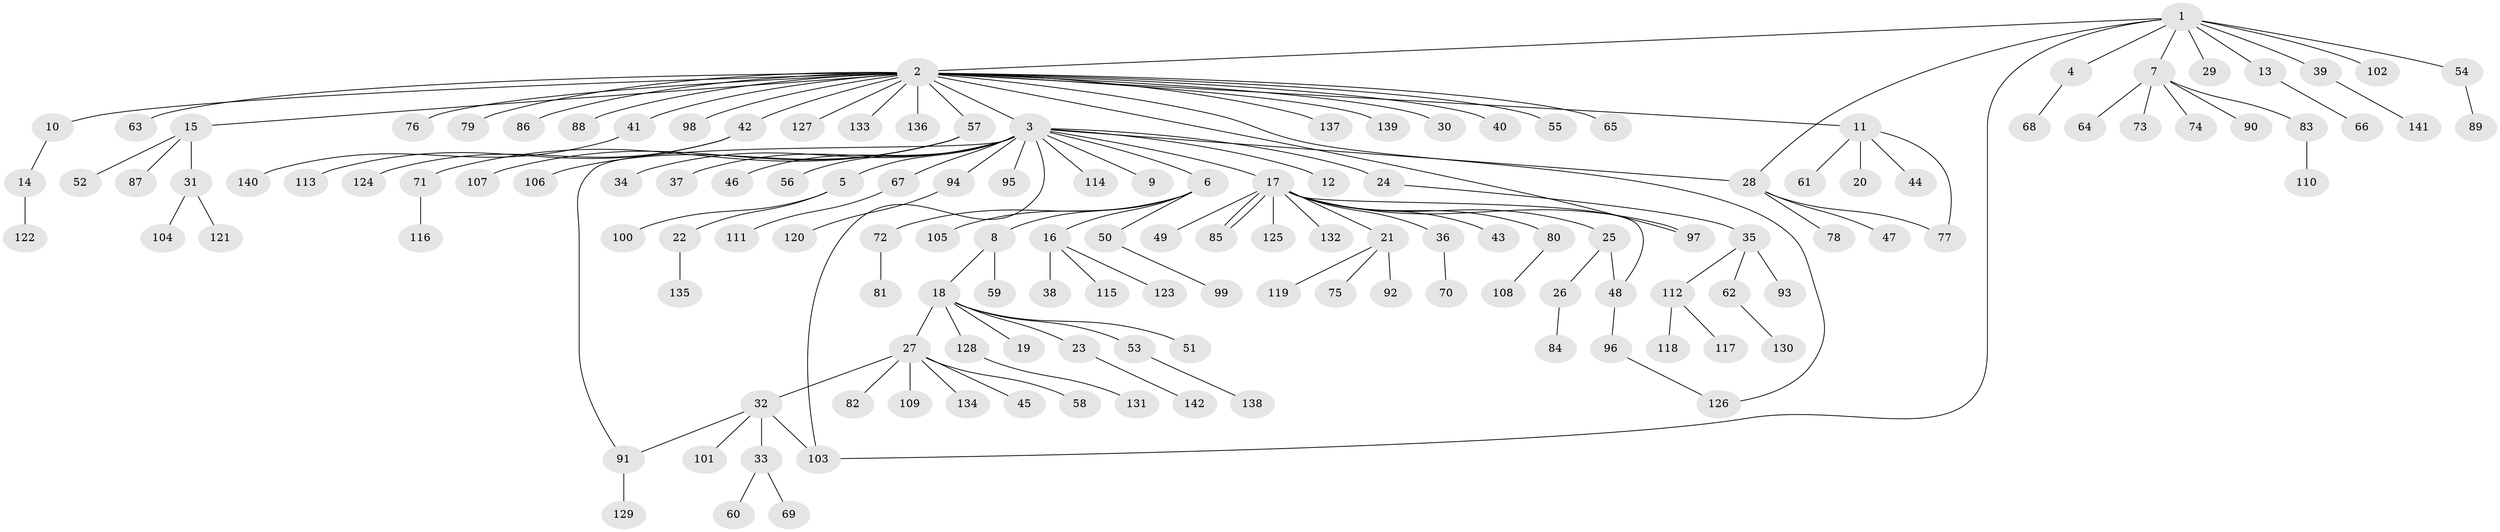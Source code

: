 // Generated by graph-tools (version 1.1) at 2025/47/03/09/25 04:47:04]
// undirected, 142 vertices, 150 edges
graph export_dot {
graph [start="1"]
  node [color=gray90,style=filled];
  1;
  2;
  3;
  4;
  5;
  6;
  7;
  8;
  9;
  10;
  11;
  12;
  13;
  14;
  15;
  16;
  17;
  18;
  19;
  20;
  21;
  22;
  23;
  24;
  25;
  26;
  27;
  28;
  29;
  30;
  31;
  32;
  33;
  34;
  35;
  36;
  37;
  38;
  39;
  40;
  41;
  42;
  43;
  44;
  45;
  46;
  47;
  48;
  49;
  50;
  51;
  52;
  53;
  54;
  55;
  56;
  57;
  58;
  59;
  60;
  61;
  62;
  63;
  64;
  65;
  66;
  67;
  68;
  69;
  70;
  71;
  72;
  73;
  74;
  75;
  76;
  77;
  78;
  79;
  80;
  81;
  82;
  83;
  84;
  85;
  86;
  87;
  88;
  89;
  90;
  91;
  92;
  93;
  94;
  95;
  96;
  97;
  98;
  99;
  100;
  101;
  102;
  103;
  104;
  105;
  106;
  107;
  108;
  109;
  110;
  111;
  112;
  113;
  114;
  115;
  116;
  117;
  118;
  119;
  120;
  121;
  122;
  123;
  124;
  125;
  126;
  127;
  128;
  129;
  130;
  131;
  132;
  133;
  134;
  135;
  136;
  137;
  138;
  139;
  140;
  141;
  142;
  1 -- 2;
  1 -- 4;
  1 -- 7;
  1 -- 13;
  1 -- 28;
  1 -- 29;
  1 -- 39;
  1 -- 54;
  1 -- 102;
  1 -- 103;
  2 -- 3;
  2 -- 10;
  2 -- 11;
  2 -- 15;
  2 -- 30;
  2 -- 40;
  2 -- 41;
  2 -- 42;
  2 -- 55;
  2 -- 57;
  2 -- 63;
  2 -- 65;
  2 -- 76;
  2 -- 79;
  2 -- 86;
  2 -- 88;
  2 -- 97;
  2 -- 98;
  2 -- 126;
  2 -- 127;
  2 -- 133;
  2 -- 136;
  2 -- 137;
  2 -- 139;
  3 -- 5;
  3 -- 6;
  3 -- 9;
  3 -- 12;
  3 -- 17;
  3 -- 24;
  3 -- 28;
  3 -- 34;
  3 -- 37;
  3 -- 46;
  3 -- 56;
  3 -- 67;
  3 -- 91;
  3 -- 94;
  3 -- 95;
  3 -- 103;
  3 -- 114;
  4 -- 68;
  5 -- 22;
  5 -- 100;
  6 -- 8;
  6 -- 16;
  6 -- 50;
  6 -- 72;
  6 -- 105;
  7 -- 64;
  7 -- 73;
  7 -- 74;
  7 -- 83;
  7 -- 90;
  8 -- 18;
  8 -- 59;
  10 -- 14;
  11 -- 20;
  11 -- 44;
  11 -- 61;
  11 -- 77;
  13 -- 66;
  14 -- 122;
  15 -- 31;
  15 -- 52;
  15 -- 87;
  16 -- 38;
  16 -- 115;
  16 -- 123;
  17 -- 21;
  17 -- 25;
  17 -- 36;
  17 -- 43;
  17 -- 48;
  17 -- 49;
  17 -- 80;
  17 -- 85;
  17 -- 85;
  17 -- 97;
  17 -- 125;
  17 -- 132;
  18 -- 19;
  18 -- 23;
  18 -- 27;
  18 -- 51;
  18 -- 53;
  18 -- 128;
  21 -- 75;
  21 -- 92;
  21 -- 119;
  22 -- 135;
  23 -- 142;
  24 -- 35;
  25 -- 26;
  25 -- 48;
  26 -- 84;
  27 -- 32;
  27 -- 45;
  27 -- 58;
  27 -- 82;
  27 -- 109;
  27 -- 134;
  28 -- 47;
  28 -- 77;
  28 -- 78;
  31 -- 104;
  31 -- 121;
  32 -- 33;
  32 -- 91;
  32 -- 101;
  32 -- 103;
  33 -- 60;
  33 -- 69;
  35 -- 62;
  35 -- 93;
  35 -- 112;
  36 -- 70;
  39 -- 141;
  41 -- 140;
  42 -- 113;
  42 -- 124;
  48 -- 96;
  50 -- 99;
  53 -- 138;
  54 -- 89;
  57 -- 71;
  57 -- 106;
  57 -- 107;
  62 -- 130;
  67 -- 111;
  71 -- 116;
  72 -- 81;
  80 -- 108;
  83 -- 110;
  91 -- 129;
  94 -- 120;
  96 -- 126;
  112 -- 117;
  112 -- 118;
  128 -- 131;
}
